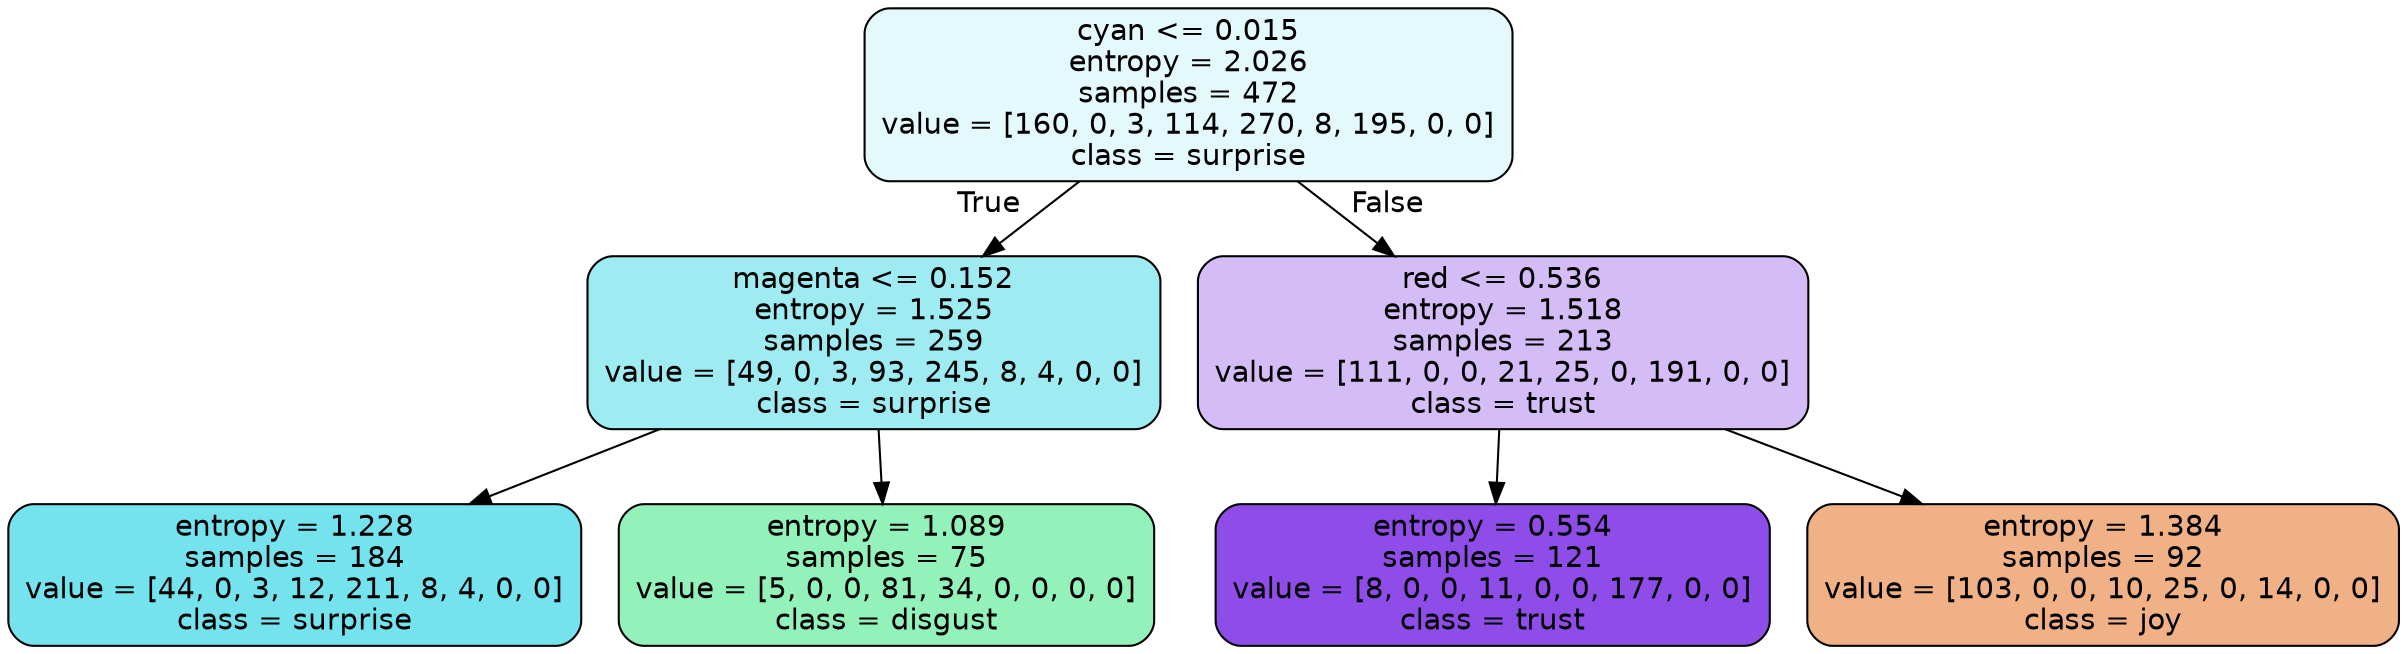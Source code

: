 digraph Tree {
node [shape=box, style="filled, rounded", color="black", fontname=helvetica] ;
edge [fontname=helvetica] ;
0 [label="cyan <= 0.015\nentropy = 2.026\nsamples = 472\nvalue = [160, 0, 3, 114, 270, 8, 195, 0, 0]\nclass = surprise", fillcolor="#39d7e522"] ;
1 [label="magenta <= 0.152\nentropy = 1.525\nsamples = 259\nvalue = [49, 0, 3, 93, 245, 8, 4, 0, 0]\nclass = surprise", fillcolor="#39d7e57d"] ;
0 -> 1 [labeldistance=2.5, labelangle=45, headlabel="True"] ;
2 [label="entropy = 1.228\nsamples = 184\nvalue = [44, 0, 3, 12, 211, 8, 4, 0, 0]\nclass = surprise", fillcolor="#39d7e5b3"] ;
1 -> 2 ;
3 [label="entropy = 1.089\nsamples = 75\nvalue = [5, 0, 0, 81, 34, 0, 0, 0, 0]\nclass = disgust", fillcolor="#39e5818b"] ;
1 -> 3 ;
4 [label="red <= 0.536\nentropy = 1.518\nsamples = 213\nvalue = [111, 0, 0, 21, 25, 0, 191, 0, 0]\nclass = trust", fillcolor="#8139e556"] ;
0 -> 4 [labeldistance=2.5, labelangle=-45, headlabel="False"] ;
5 [label="entropy = 0.554\nsamples = 121\nvalue = [8, 0, 0, 11, 0, 0, 177, 0, 0]\nclass = trust", fillcolor="#8139e5e5"] ;
4 -> 5 ;
6 [label="entropy = 1.384\nsamples = 92\nvalue = [103, 0, 0, 10, 25, 0, 14, 0, 0]\nclass = joy", fillcolor="#e581399d"] ;
4 -> 6 ;
}